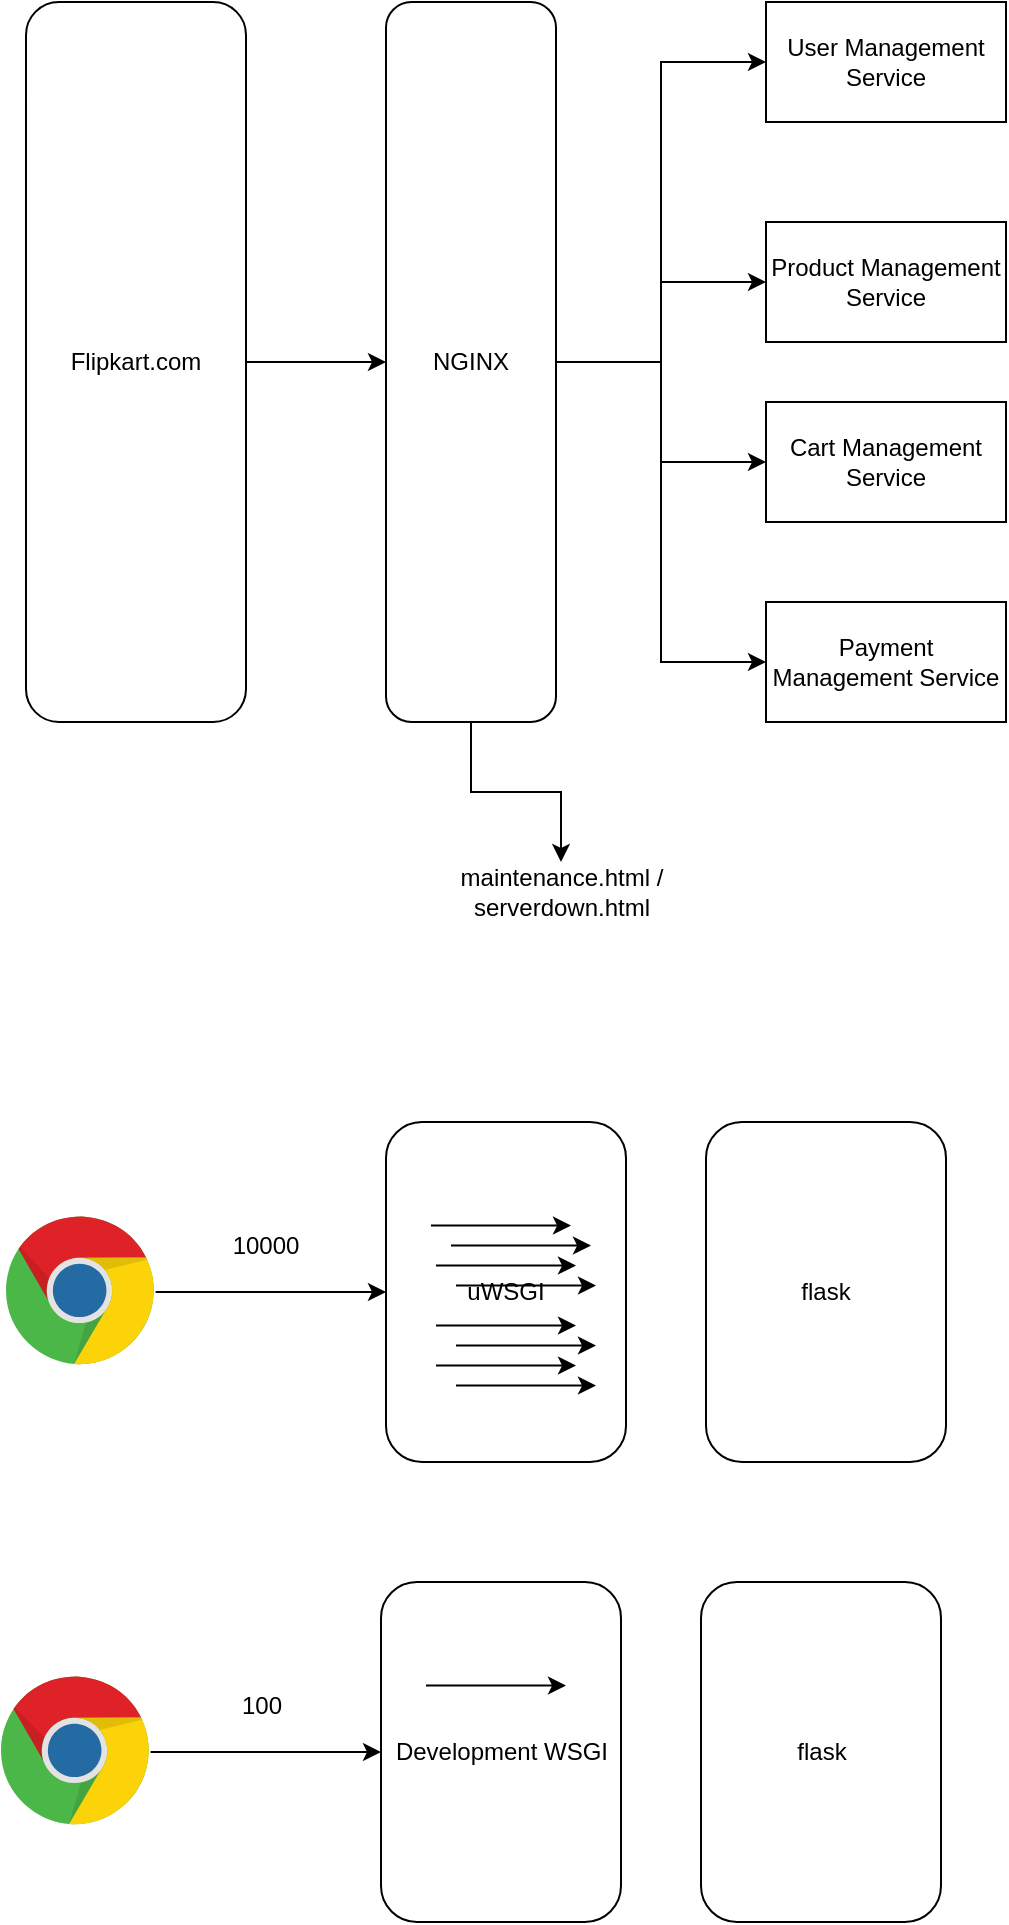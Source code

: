 <mxfile version="20.4.0" type="device"><diagram id="5MAC3PI4NAkUdJqWgAPU" name="Page-1"><mxGraphModel dx="944" dy="490" grid="1" gridSize="10" guides="1" tooltips="1" connect="1" arrows="1" fold="1" page="1" pageScale="1" pageWidth="850" pageHeight="1100" math="0" shadow="0"><root><mxCell id="0"/><mxCell id="1" parent="0"/><mxCell id="dJ7KL0acQmnx03NNSinq-1" value="User Management Service" style="rounded=0;whiteSpace=wrap;html=1;" vertex="1" parent="1"><mxGeometry x="510" y="80" width="120" height="60" as="geometry"/></mxCell><mxCell id="dJ7KL0acQmnx03NNSinq-2" value="Product Management Service" style="rounded=0;whiteSpace=wrap;html=1;" vertex="1" parent="1"><mxGeometry x="510" y="190" width="120" height="60" as="geometry"/></mxCell><mxCell id="dJ7KL0acQmnx03NNSinq-3" value="Cart Management Service" style="rounded=0;whiteSpace=wrap;html=1;" vertex="1" parent="1"><mxGeometry x="510" y="280" width="120" height="60" as="geometry"/></mxCell><mxCell id="dJ7KL0acQmnx03NNSinq-4" value="Payment Management Service" style="rounded=0;whiteSpace=wrap;html=1;" vertex="1" parent="1"><mxGeometry x="510" y="380" width="120" height="60" as="geometry"/></mxCell><mxCell id="dJ7KL0acQmnx03NNSinq-7" style="edgeStyle=orthogonalEdgeStyle;rounded=0;orthogonalLoop=1;jettySize=auto;html=1;entryX=0;entryY=0.5;entryDx=0;entryDy=0;" edge="1" parent="1" source="dJ7KL0acQmnx03NNSinq-5" target="dJ7KL0acQmnx03NNSinq-6"><mxGeometry relative="1" as="geometry"/></mxCell><mxCell id="dJ7KL0acQmnx03NNSinq-5" value="Flipkart.com" style="rounded=1;whiteSpace=wrap;html=1;" vertex="1" parent="1"><mxGeometry x="140" y="80" width="110" height="360" as="geometry"/></mxCell><mxCell id="dJ7KL0acQmnx03NNSinq-8" style="edgeStyle=orthogonalEdgeStyle;rounded=0;orthogonalLoop=1;jettySize=auto;html=1;" edge="1" parent="1" source="dJ7KL0acQmnx03NNSinq-6" target="dJ7KL0acQmnx03NNSinq-1"><mxGeometry relative="1" as="geometry"/></mxCell><mxCell id="dJ7KL0acQmnx03NNSinq-9" style="edgeStyle=orthogonalEdgeStyle;rounded=0;orthogonalLoop=1;jettySize=auto;html=1;" edge="1" parent="1" source="dJ7KL0acQmnx03NNSinq-6" target="dJ7KL0acQmnx03NNSinq-2"><mxGeometry relative="1" as="geometry"/></mxCell><mxCell id="dJ7KL0acQmnx03NNSinq-10" style="edgeStyle=orthogonalEdgeStyle;rounded=0;orthogonalLoop=1;jettySize=auto;html=1;entryX=0;entryY=0.5;entryDx=0;entryDy=0;" edge="1" parent="1" source="dJ7KL0acQmnx03NNSinq-6" target="dJ7KL0acQmnx03NNSinq-3"><mxGeometry relative="1" as="geometry"/></mxCell><mxCell id="dJ7KL0acQmnx03NNSinq-11" style="edgeStyle=orthogonalEdgeStyle;rounded=0;orthogonalLoop=1;jettySize=auto;html=1;entryX=0;entryY=0.5;entryDx=0;entryDy=0;" edge="1" parent="1" source="dJ7KL0acQmnx03NNSinq-6" target="dJ7KL0acQmnx03NNSinq-4"><mxGeometry relative="1" as="geometry"/></mxCell><mxCell id="dJ7KL0acQmnx03NNSinq-13" style="edgeStyle=orthogonalEdgeStyle;rounded=0;orthogonalLoop=1;jettySize=auto;html=1;entryX=0.5;entryY=0;entryDx=0;entryDy=0;" edge="1" parent="1" source="dJ7KL0acQmnx03NNSinq-6" target="dJ7KL0acQmnx03NNSinq-12"><mxGeometry relative="1" as="geometry"/></mxCell><mxCell id="dJ7KL0acQmnx03NNSinq-6" value="NGINX" style="rounded=1;whiteSpace=wrap;html=1;" vertex="1" parent="1"><mxGeometry x="320" y="80" width="85" height="360" as="geometry"/></mxCell><mxCell id="dJ7KL0acQmnx03NNSinq-12" value="maintenance.html / serverdown.html" style="text;html=1;strokeColor=none;fillColor=none;align=center;verticalAlign=middle;whiteSpace=wrap;rounded=0;" vertex="1" parent="1"><mxGeometry x="342.5" y="510" width="130" height="30" as="geometry"/></mxCell><mxCell id="dJ7KL0acQmnx03NNSinq-18" value="uWSGI" style="rounded=1;whiteSpace=wrap;html=1;" vertex="1" parent="1"><mxGeometry x="320" y="640" width="120" height="170" as="geometry"/></mxCell><mxCell id="dJ7KL0acQmnx03NNSinq-20" style="edgeStyle=orthogonalEdgeStyle;rounded=0;orthogonalLoop=1;jettySize=auto;html=1;entryX=0;entryY=0.5;entryDx=0;entryDy=0;" edge="1" parent="1" source="dJ7KL0acQmnx03NNSinq-19" target="dJ7KL0acQmnx03NNSinq-18"><mxGeometry relative="1" as="geometry"/></mxCell><mxCell id="dJ7KL0acQmnx03NNSinq-19" value="" style="dashed=0;outlineConnect=0;html=1;align=center;labelPosition=center;verticalLabelPosition=bottom;verticalAlign=top;shape=mxgraph.weblogos.chrome" vertex="1" parent="1"><mxGeometry x="130" y="687.3" width="74.8" height="75.4" as="geometry"/></mxCell><mxCell id="dJ7KL0acQmnx03NNSinq-21" value="10000" style="text;html=1;strokeColor=none;fillColor=none;align=center;verticalAlign=middle;whiteSpace=wrap;rounded=0;" vertex="1" parent="1"><mxGeometry x="230" y="687.3" width="60" height="30" as="geometry"/></mxCell><mxCell id="dJ7KL0acQmnx03NNSinq-22" value="flask" style="rounded=1;whiteSpace=wrap;html=1;" vertex="1" parent="1"><mxGeometry x="480" y="640" width="120" height="170" as="geometry"/></mxCell><mxCell id="dJ7KL0acQmnx03NNSinq-23" value="" style="endArrow=classic;html=1;rounded=0;" edge="1" parent="1"><mxGeometry width="50" height="50" relative="1" as="geometry"><mxPoint x="342.5" y="691.79" as="sourcePoint"/><mxPoint x="412.5" y="691.79" as="targetPoint"/></mxGeometry></mxCell><mxCell id="dJ7KL0acQmnx03NNSinq-24" value="" style="endArrow=classic;html=1;rounded=0;" edge="1" parent="1"><mxGeometry width="50" height="50" relative="1" as="geometry"><mxPoint x="345" y="711.79" as="sourcePoint"/><mxPoint x="415" y="711.79" as="targetPoint"/></mxGeometry></mxCell><mxCell id="dJ7KL0acQmnx03NNSinq-25" value="" style="endArrow=classic;html=1;rounded=0;" edge="1" parent="1"><mxGeometry width="50" height="50" relative="1" as="geometry"><mxPoint x="345" y="741.79" as="sourcePoint"/><mxPoint x="415" y="741.79" as="targetPoint"/></mxGeometry></mxCell><mxCell id="dJ7KL0acQmnx03NNSinq-26" value="" style="endArrow=classic;html=1;rounded=0;" edge="1" parent="1"><mxGeometry width="50" height="50" relative="1" as="geometry"><mxPoint x="345" y="761.79" as="sourcePoint"/><mxPoint x="415" y="761.79" as="targetPoint"/></mxGeometry></mxCell><mxCell id="dJ7KL0acQmnx03NNSinq-28" value="Development WSGI" style="rounded=1;whiteSpace=wrap;html=1;" vertex="1" parent="1"><mxGeometry x="317.5" y="870" width="120" height="170" as="geometry"/></mxCell><mxCell id="dJ7KL0acQmnx03NNSinq-29" style="edgeStyle=orthogonalEdgeStyle;rounded=0;orthogonalLoop=1;jettySize=auto;html=1;entryX=0;entryY=0.5;entryDx=0;entryDy=0;" edge="1" parent="1" source="dJ7KL0acQmnx03NNSinq-30" target="dJ7KL0acQmnx03NNSinq-28"><mxGeometry relative="1" as="geometry"/></mxCell><mxCell id="dJ7KL0acQmnx03NNSinq-30" value="" style="dashed=0;outlineConnect=0;html=1;align=center;labelPosition=center;verticalLabelPosition=bottom;verticalAlign=top;shape=mxgraph.weblogos.chrome" vertex="1" parent="1"><mxGeometry x="127.5" y="917.3" width="74.8" height="75.4" as="geometry"/></mxCell><mxCell id="dJ7KL0acQmnx03NNSinq-31" value="100" style="text;html=1;strokeColor=none;fillColor=none;align=center;verticalAlign=middle;whiteSpace=wrap;rounded=0;" vertex="1" parent="1"><mxGeometry x="227.5" y="917.3" width="60" height="30" as="geometry"/></mxCell><mxCell id="dJ7KL0acQmnx03NNSinq-32" value="flask" style="rounded=1;whiteSpace=wrap;html=1;" vertex="1" parent="1"><mxGeometry x="477.5" y="870" width="120" height="170" as="geometry"/></mxCell><mxCell id="dJ7KL0acQmnx03NNSinq-33" value="" style="endArrow=classic;html=1;rounded=0;" edge="1" parent="1"><mxGeometry width="50" height="50" relative="1" as="geometry"><mxPoint x="340" y="921.79" as="sourcePoint"/><mxPoint x="410" y="921.79" as="targetPoint"/></mxGeometry></mxCell><mxCell id="dJ7KL0acQmnx03NNSinq-38" value="" style="endArrow=classic;html=1;rounded=0;" edge="1" parent="1"><mxGeometry width="50" height="50" relative="1" as="geometry"><mxPoint x="352.5" y="701.79" as="sourcePoint"/><mxPoint x="422.5" y="701.79" as="targetPoint"/></mxGeometry></mxCell><mxCell id="dJ7KL0acQmnx03NNSinq-39" value="" style="endArrow=classic;html=1;rounded=0;" edge="1" parent="1"><mxGeometry width="50" height="50" relative="1" as="geometry"><mxPoint x="355" y="721.79" as="sourcePoint"/><mxPoint x="425" y="721.79" as="targetPoint"/></mxGeometry></mxCell><mxCell id="dJ7KL0acQmnx03NNSinq-40" value="" style="endArrow=classic;html=1;rounded=0;" edge="1" parent="1"><mxGeometry width="50" height="50" relative="1" as="geometry"><mxPoint x="355" y="751.79" as="sourcePoint"/><mxPoint x="425" y="751.79" as="targetPoint"/></mxGeometry></mxCell><mxCell id="dJ7KL0acQmnx03NNSinq-41" value="" style="endArrow=classic;html=1;rounded=0;" edge="1" parent="1"><mxGeometry width="50" height="50" relative="1" as="geometry"><mxPoint x="355" y="771.79" as="sourcePoint"/><mxPoint x="425" y="771.79" as="targetPoint"/></mxGeometry></mxCell></root></mxGraphModel></diagram></mxfile>